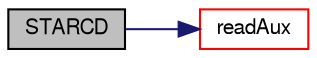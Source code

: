 digraph "STARCD"
{
  bgcolor="transparent";
  edge [fontname="FreeSans",fontsize="10",labelfontname="FreeSans",labelfontsize="10"];
  node [fontname="FreeSans",fontsize="10",shape=record];
  rankdir="LR";
  Node3 [label="STARCD",height=0.2,width=0.4,color="black", fillcolor="grey75", style="filled", fontcolor="black"];
  Node3 -> Node4 [color="midnightblue",fontsize="10",style="solid",fontname="FreeSans"];
  Node4 [label="readAux",height=0.2,width=0.4,color="red",URL="$a21334.html#afacb9df6d152538da046860c73b53902",tooltip="Read auxiliary data from constant/{boundaryRegion,cellTable}. "];
}
